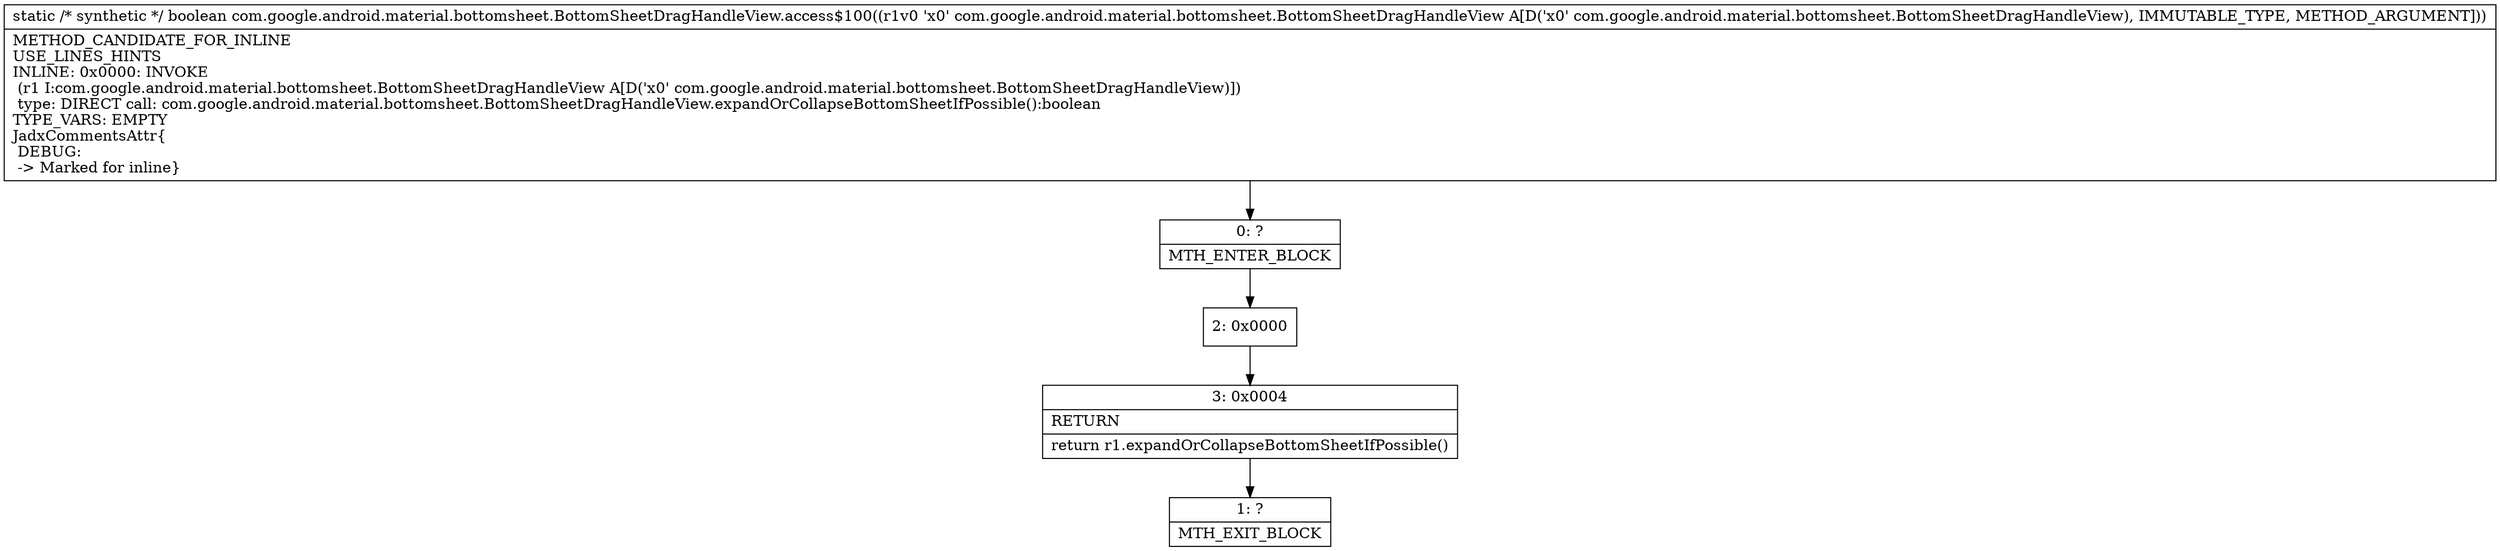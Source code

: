 digraph "CFG forcom.google.android.material.bottomsheet.BottomSheetDragHandleView.access$100(Lcom\/google\/android\/material\/bottomsheet\/BottomSheetDragHandleView;)Z" {
Node_0 [shape=record,label="{0\:\ ?|MTH_ENTER_BLOCK\l}"];
Node_2 [shape=record,label="{2\:\ 0x0000}"];
Node_3 [shape=record,label="{3\:\ 0x0004|RETURN\l|return r1.expandOrCollapseBottomSheetIfPossible()\l}"];
Node_1 [shape=record,label="{1\:\ ?|MTH_EXIT_BLOCK\l}"];
MethodNode[shape=record,label="{static \/* synthetic *\/ boolean com.google.android.material.bottomsheet.BottomSheetDragHandleView.access$100((r1v0 'x0' com.google.android.material.bottomsheet.BottomSheetDragHandleView A[D('x0' com.google.android.material.bottomsheet.BottomSheetDragHandleView), IMMUTABLE_TYPE, METHOD_ARGUMENT]))  | METHOD_CANDIDATE_FOR_INLINE\lUSE_LINES_HINTS\lINLINE: 0x0000: INVOKE  \l  (r1 I:com.google.android.material.bottomsheet.BottomSheetDragHandleView A[D('x0' com.google.android.material.bottomsheet.BottomSheetDragHandleView)])\l type: DIRECT call: com.google.android.material.bottomsheet.BottomSheetDragHandleView.expandOrCollapseBottomSheetIfPossible():boolean\lTYPE_VARS: EMPTY\lJadxCommentsAttr\{\l DEBUG: \l \-\> Marked for inline\}\l}"];
MethodNode -> Node_0;Node_0 -> Node_2;
Node_2 -> Node_3;
Node_3 -> Node_1;
}

